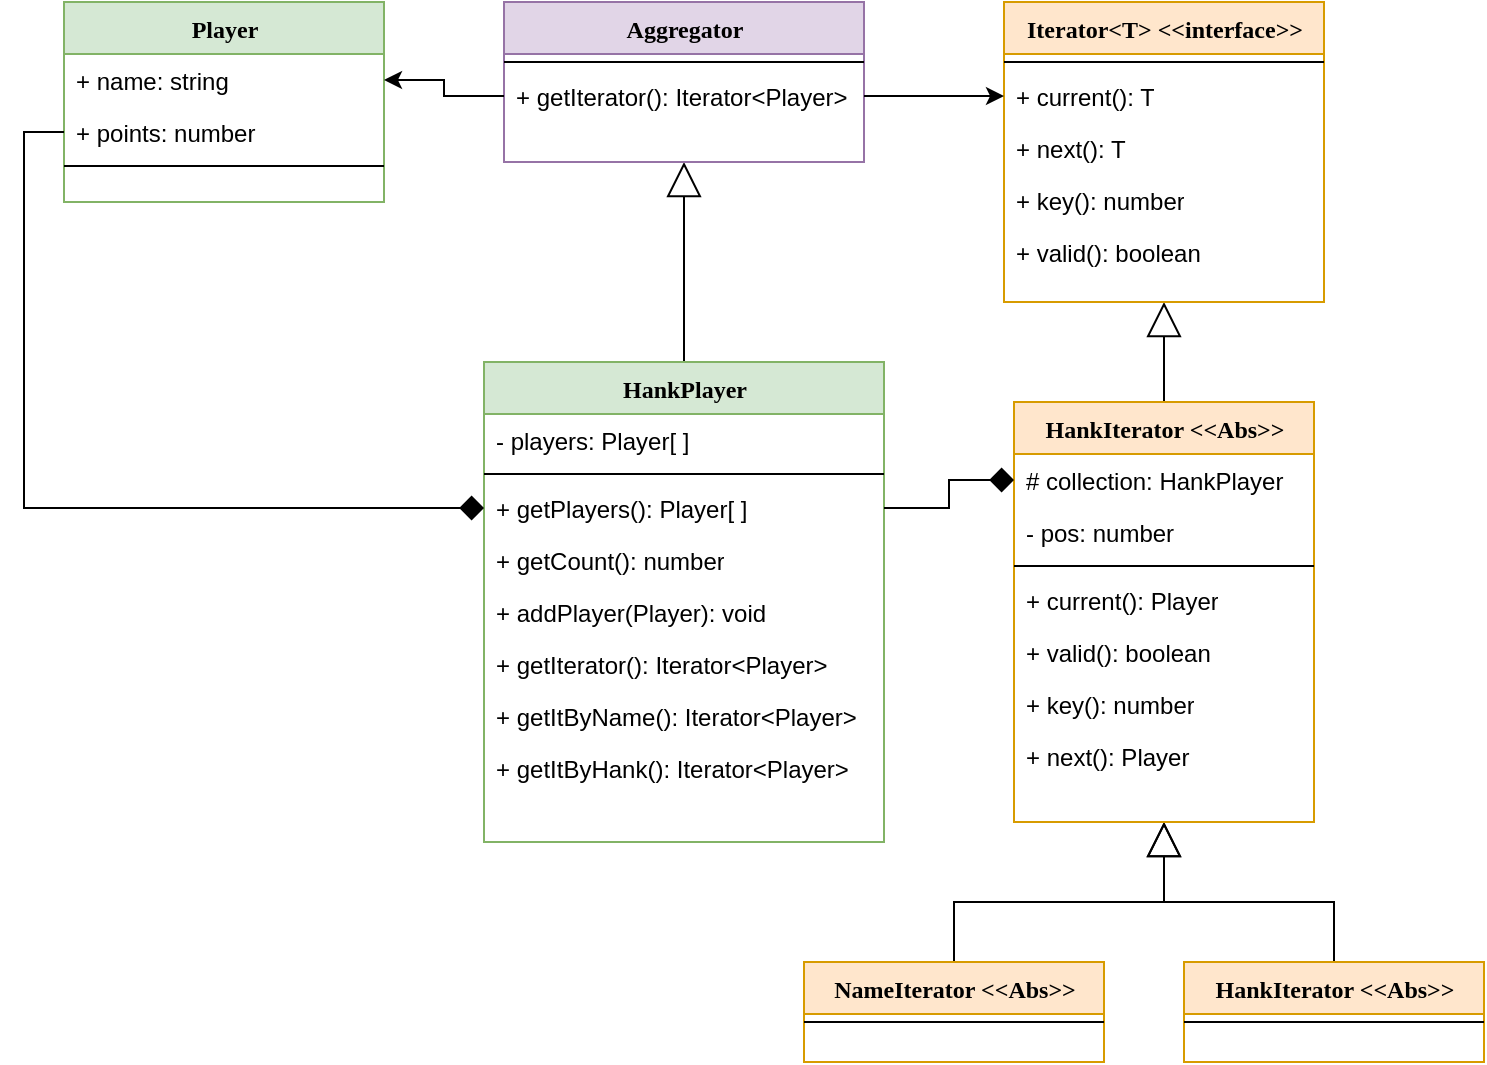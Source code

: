 <mxfile version="14.1.1" type="device"><diagram name="Page-1" id="9f46799a-70d6-7492-0946-bef42562c5a5"><mxGraphModel dx="1374" dy="774" grid="1" gridSize="10" guides="1" tooltips="1" connect="1" arrows="1" fold="1" page="1" pageScale="1" pageWidth="1100" pageHeight="850" background="#ffffff" math="0" shadow="0"><root><mxCell id="0"/><mxCell id="1" parent="0"/><mxCell id="mmd1kzvs-h14evGiI4r_-52" style="edgeStyle=orthogonalEdgeStyle;rounded=0;orthogonalLoop=1;jettySize=auto;html=1;exitX=0.5;exitY=1;exitDx=0;exitDy=0;entryX=0.5;entryY=0;entryDx=0;entryDy=0;startArrow=block;startFill=0;startSize=15;endArrow=none;endFill=0;" edge="1" parent="1" source="78961159f06e98e8-17" target="mmd1kzvs-h14evGiI4r_-43"><mxGeometry relative="1" as="geometry"/></mxCell><mxCell id="78961159f06e98e8-17" value="Iterator&amp;lt;T&amp;gt; &amp;lt;&amp;lt;interface&amp;gt;&amp;gt;" style="swimlane;html=1;fontStyle=1;align=center;verticalAlign=top;childLayout=stackLayout;horizontal=1;startSize=26;horizontalStack=0;resizeParent=1;resizeLast=0;collapsible=1;marginBottom=0;swimlaneFillColor=#ffffff;rounded=0;shadow=0;comic=0;labelBackgroundColor=none;strokeWidth=1;fillColor=#ffe6cc;fontFamily=Verdana;fontSize=12;strokeColor=#d79b00;" parent="1" vertex="1"><mxGeometry x="570" y="100" width="160" height="150" as="geometry"/></mxCell><mxCell id="78961159f06e98e8-19" value="" style="line;html=1;strokeWidth=1;fillColor=none;align=left;verticalAlign=middle;spacingTop=-1;spacingLeft=3;spacingRight=3;rotatable=0;labelPosition=right;points=[];portConstraint=eastwest;" parent="78961159f06e98e8-17" vertex="1"><mxGeometry y="26" width="160" height="8" as="geometry"/></mxCell><mxCell id="78961159f06e98e8-20" value="+ current(): T" style="text;html=1;strokeColor=none;fillColor=none;align=left;verticalAlign=top;spacingLeft=4;spacingRight=4;whiteSpace=wrap;overflow=hidden;rotatable=0;points=[[0,0.5],[1,0.5]];portConstraint=eastwest;" parent="78961159f06e98e8-17" vertex="1"><mxGeometry y="34" width="160" height="26" as="geometry"/></mxCell><mxCell id="78961159f06e98e8-27" value="+ next(): T" style="text;html=1;strokeColor=none;fillColor=none;align=left;verticalAlign=top;spacingLeft=4;spacingRight=4;whiteSpace=wrap;overflow=hidden;rotatable=0;points=[[0,0.5],[1,0.5]];portConstraint=eastwest;" parent="78961159f06e98e8-17" vertex="1"><mxGeometry y="60" width="160" height="26" as="geometry"/></mxCell><mxCell id="mmd1kzvs-h14evGiI4r_-1" value="+ key(): number" style="text;html=1;strokeColor=none;fillColor=none;align=left;verticalAlign=top;spacingLeft=4;spacingRight=4;whiteSpace=wrap;overflow=hidden;rotatable=0;points=[[0,0.5],[1,0.5]];portConstraint=eastwest;" vertex="1" parent="78961159f06e98e8-17"><mxGeometry y="86" width="160" height="26" as="geometry"/></mxCell><mxCell id="mmd1kzvs-h14evGiI4r_-2" value="+ valid(): boolean" style="text;html=1;strokeColor=none;fillColor=none;align=left;verticalAlign=top;spacingLeft=4;spacingRight=4;whiteSpace=wrap;overflow=hidden;rotatable=0;points=[[0,0.5],[1,0.5]];portConstraint=eastwest;" vertex="1" parent="78961159f06e98e8-17"><mxGeometry y="112" width="160" height="26" as="geometry"/></mxCell><mxCell id="mmd1kzvs-h14evGiI4r_-42" style="edgeStyle=orthogonalEdgeStyle;rounded=0;orthogonalLoop=1;jettySize=auto;html=1;exitX=0.5;exitY=1;exitDx=0;exitDy=0;startArrow=block;startFill=0;startSize=15;endArrow=none;endFill=0;" edge="1" parent="1" source="mmd1kzvs-h14evGiI4r_-4" target="mmd1kzvs-h14evGiI4r_-24"><mxGeometry relative="1" as="geometry"/></mxCell><mxCell id="mmd1kzvs-h14evGiI4r_-4" value="Aggregator" style="swimlane;html=1;fontStyle=1;align=center;verticalAlign=top;childLayout=stackLayout;horizontal=1;startSize=26;horizontalStack=0;resizeParent=1;resizeLast=0;collapsible=1;marginBottom=0;swimlaneFillColor=#ffffff;rounded=0;shadow=0;comic=0;labelBackgroundColor=none;strokeWidth=1;fillColor=#e1d5e7;fontFamily=Verdana;fontSize=12;strokeColor=#9673a6;" vertex="1" parent="1"><mxGeometry x="320" y="100" width="180" height="80" as="geometry"/></mxCell><mxCell id="mmd1kzvs-h14evGiI4r_-5" value="" style="line;html=1;strokeWidth=1;fillColor=none;align=left;verticalAlign=middle;spacingTop=-1;spacingLeft=3;spacingRight=3;rotatable=0;labelPosition=right;points=[];portConstraint=eastwest;" vertex="1" parent="mmd1kzvs-h14evGiI4r_-4"><mxGeometry y="26" width="180" height="8" as="geometry"/></mxCell><mxCell id="mmd1kzvs-h14evGiI4r_-9" value="+ getIterator(): Iterator&amp;lt;Player&amp;gt;" style="text;html=1;strokeColor=none;fillColor=none;align=left;verticalAlign=top;spacingLeft=4;spacingRight=4;whiteSpace=wrap;overflow=hidden;rotatable=0;points=[[0,0.5],[1,0.5]];portConstraint=eastwest;" vertex="1" parent="mmd1kzvs-h14evGiI4r_-4"><mxGeometry y="34" width="180" height="26" as="geometry"/></mxCell><mxCell id="mmd1kzvs-h14evGiI4r_-10" value="Player" style="swimlane;html=1;fontStyle=1;align=center;verticalAlign=top;childLayout=stackLayout;horizontal=1;startSize=26;horizontalStack=0;resizeParent=1;resizeLast=0;collapsible=1;marginBottom=0;swimlaneFillColor=#ffffff;rounded=0;shadow=0;comic=0;labelBackgroundColor=none;strokeWidth=1;fillColor=#d5e8d4;fontFamily=Verdana;fontSize=12;strokeColor=#82b366;" vertex="1" parent="1"><mxGeometry x="100" y="100" width="160" height="100" as="geometry"/></mxCell><mxCell id="mmd1kzvs-h14evGiI4r_-15" value="+ name: string" style="text;html=1;strokeColor=none;fillColor=none;align=left;verticalAlign=top;spacingLeft=4;spacingRight=4;whiteSpace=wrap;overflow=hidden;rotatable=0;points=[[0,0.5],[1,0.5]];portConstraint=eastwest;" vertex="1" parent="mmd1kzvs-h14evGiI4r_-10"><mxGeometry y="26" width="160" height="26" as="geometry"/></mxCell><mxCell id="mmd1kzvs-h14evGiI4r_-16" value="+ points: number" style="text;html=1;strokeColor=none;fillColor=none;align=left;verticalAlign=top;spacingLeft=4;spacingRight=4;whiteSpace=wrap;overflow=hidden;rotatable=0;points=[[0,0.5],[1,0.5]];portConstraint=eastwest;" vertex="1" parent="mmd1kzvs-h14evGiI4r_-10"><mxGeometry y="52" width="160" height="26" as="geometry"/></mxCell><mxCell id="mmd1kzvs-h14evGiI4r_-11" value="" style="line;html=1;strokeWidth=1;fillColor=none;align=left;verticalAlign=middle;spacingTop=-1;spacingLeft=3;spacingRight=3;rotatable=0;labelPosition=right;points=[];portConstraint=eastwest;" vertex="1" parent="mmd1kzvs-h14evGiI4r_-10"><mxGeometry y="78" width="160" height="8" as="geometry"/></mxCell><mxCell id="mmd1kzvs-h14evGiI4r_-22" style="edgeStyle=orthogonalEdgeStyle;rounded=0;orthogonalLoop=1;jettySize=auto;html=1;exitX=0;exitY=0.5;exitDx=0;exitDy=0;" edge="1" parent="1" source="mmd1kzvs-h14evGiI4r_-9" target="mmd1kzvs-h14evGiI4r_-15"><mxGeometry relative="1" as="geometry"/></mxCell><mxCell id="mmd1kzvs-h14evGiI4r_-23" style="edgeStyle=orthogonalEdgeStyle;rounded=0;orthogonalLoop=1;jettySize=auto;html=1;exitX=1;exitY=0.5;exitDx=0;exitDy=0;entryX=0;entryY=0.5;entryDx=0;entryDy=0;" edge="1" parent="1" source="mmd1kzvs-h14evGiI4r_-9" target="78961159f06e98e8-20"><mxGeometry relative="1" as="geometry"/></mxCell><mxCell id="mmd1kzvs-h14evGiI4r_-24" value="HankPlayer" style="swimlane;html=1;fontStyle=1;align=center;verticalAlign=top;childLayout=stackLayout;horizontal=1;startSize=26;horizontalStack=0;resizeParent=1;resizeLast=0;collapsible=1;marginBottom=0;swimlaneFillColor=#ffffff;rounded=0;shadow=0;comic=0;labelBackgroundColor=none;strokeWidth=1;fillColor=#d5e8d4;fontFamily=Verdana;fontSize=12;strokeColor=#82b366;" vertex="1" parent="1"><mxGeometry x="310" y="280" width="200" height="240" as="geometry"/></mxCell><mxCell id="mmd1kzvs-h14evGiI4r_-28" value="- players: Player[ ]" style="text;html=1;strokeColor=none;fillColor=none;align=left;verticalAlign=top;spacingLeft=4;spacingRight=4;whiteSpace=wrap;overflow=hidden;rotatable=0;points=[[0,0.5],[1,0.5]];portConstraint=eastwest;" vertex="1" parent="mmd1kzvs-h14evGiI4r_-24"><mxGeometry y="26" width="200" height="26" as="geometry"/></mxCell><mxCell id="mmd1kzvs-h14evGiI4r_-25" value="" style="line;html=1;strokeWidth=1;fillColor=none;align=left;verticalAlign=middle;spacingTop=-1;spacingLeft=3;spacingRight=3;rotatable=0;labelPosition=right;points=[];portConstraint=eastwest;" vertex="1" parent="mmd1kzvs-h14evGiI4r_-24"><mxGeometry y="52" width="200" height="8" as="geometry"/></mxCell><mxCell id="mmd1kzvs-h14evGiI4r_-26" value="+ getPlayers(): Player[ ]" style="text;html=1;strokeColor=none;fillColor=none;align=left;verticalAlign=top;spacingLeft=4;spacingRight=4;whiteSpace=wrap;overflow=hidden;rotatable=0;points=[[0,0.5],[1,0.5]];portConstraint=eastwest;" vertex="1" parent="mmd1kzvs-h14evGiI4r_-24"><mxGeometry y="60" width="200" height="26" as="geometry"/></mxCell><mxCell id="mmd1kzvs-h14evGiI4r_-29" value="+ getCount(): number" style="text;html=1;strokeColor=none;fillColor=none;align=left;verticalAlign=top;spacingLeft=4;spacingRight=4;whiteSpace=wrap;overflow=hidden;rotatable=0;points=[[0,0.5],[1,0.5]];portConstraint=eastwest;" vertex="1" parent="mmd1kzvs-h14evGiI4r_-24"><mxGeometry y="86" width="200" height="26" as="geometry"/></mxCell><mxCell id="mmd1kzvs-h14evGiI4r_-30" value="+ addPlayer(Player): void" style="text;html=1;strokeColor=none;fillColor=none;align=left;verticalAlign=top;spacingLeft=4;spacingRight=4;whiteSpace=wrap;overflow=hidden;rotatable=0;points=[[0,0.5],[1,0.5]];portConstraint=eastwest;" vertex="1" parent="mmd1kzvs-h14evGiI4r_-24"><mxGeometry y="112" width="200" height="26" as="geometry"/></mxCell><mxCell id="mmd1kzvs-h14evGiI4r_-37" value="+ getIterator(): Iterator&amp;lt;Player&amp;gt;" style="text;html=1;strokeColor=none;fillColor=none;align=left;verticalAlign=top;spacingLeft=4;spacingRight=4;whiteSpace=wrap;overflow=hidden;rotatable=0;points=[[0,0.5],[1,0.5]];portConstraint=eastwest;" vertex="1" parent="mmd1kzvs-h14evGiI4r_-24"><mxGeometry y="138" width="200" height="26" as="geometry"/></mxCell><mxCell id="mmd1kzvs-h14evGiI4r_-38" value="+ getItByName(): Iterator&amp;lt;Player&amp;gt;" style="text;html=1;strokeColor=none;fillColor=none;align=left;verticalAlign=top;spacingLeft=4;spacingRight=4;whiteSpace=wrap;overflow=hidden;rotatable=0;points=[[0,0.5],[1,0.5]];portConstraint=eastwest;" vertex="1" parent="mmd1kzvs-h14evGiI4r_-24"><mxGeometry y="164" width="200" height="26" as="geometry"/></mxCell><mxCell id="mmd1kzvs-h14evGiI4r_-39" value="+ getItByHank(): Iterator&amp;lt;Player&amp;gt;" style="text;html=1;strokeColor=none;fillColor=none;align=left;verticalAlign=top;spacingLeft=4;spacingRight=4;whiteSpace=wrap;overflow=hidden;rotatable=0;points=[[0,0.5],[1,0.5]];portConstraint=eastwest;" vertex="1" parent="mmd1kzvs-h14evGiI4r_-24"><mxGeometry y="190" width="200" height="26" as="geometry"/></mxCell><mxCell id="mmd1kzvs-h14evGiI4r_-41" style="edgeStyle=orthogonalEdgeStyle;rounded=0;orthogonalLoop=1;jettySize=auto;html=1;exitX=0;exitY=0.5;exitDx=0;exitDy=0;entryX=0;entryY=0.5;entryDx=0;entryDy=0;startArrow=diamond;startFill=1;startSize=10;endArrow=none;endFill=0;" edge="1" parent="1" source="mmd1kzvs-h14evGiI4r_-26" target="mmd1kzvs-h14evGiI4r_-16"><mxGeometry relative="1" as="geometry"/></mxCell><mxCell id="mmd1kzvs-h14evGiI4r_-75" style="edgeStyle=orthogonalEdgeStyle;rounded=0;orthogonalLoop=1;jettySize=auto;html=1;exitX=0.5;exitY=1;exitDx=0;exitDy=0;startArrow=block;startFill=0;startSize=15;endArrow=none;endFill=0;" edge="1" parent="1" source="mmd1kzvs-h14evGiI4r_-43" target="mmd1kzvs-h14evGiI4r_-59"><mxGeometry relative="1" as="geometry"/></mxCell><mxCell id="mmd1kzvs-h14evGiI4r_-76" style="edgeStyle=orthogonalEdgeStyle;rounded=0;orthogonalLoop=1;jettySize=auto;html=1;exitX=0.5;exitY=1;exitDx=0;exitDy=0;startArrow=block;startFill=0;startSize=15;endArrow=none;endFill=0;" edge="1" parent="1" source="mmd1kzvs-h14evGiI4r_-43" target="mmd1kzvs-h14evGiI4r_-67"><mxGeometry relative="1" as="geometry"/></mxCell><mxCell id="mmd1kzvs-h14evGiI4r_-43" value="HankIterator &amp;lt;&amp;lt;Abs&amp;gt;&amp;gt;" style="swimlane;html=1;fontStyle=1;align=center;verticalAlign=top;childLayout=stackLayout;horizontal=1;startSize=26;horizontalStack=0;resizeParent=1;resizeLast=0;collapsible=1;marginBottom=0;swimlaneFillColor=#ffffff;rounded=0;shadow=0;comic=0;labelBackgroundColor=none;strokeWidth=1;fillColor=#ffe6cc;fontFamily=Verdana;fontSize=12;strokeColor=#d79b00;" vertex="1" parent="1"><mxGeometry x="575" y="300" width="150" height="210" as="geometry"/></mxCell><mxCell id="mmd1kzvs-h14evGiI4r_-44" value="# collection: HankPlayer" style="text;html=1;strokeColor=none;fillColor=none;align=left;verticalAlign=top;spacingLeft=4;spacingRight=4;whiteSpace=wrap;overflow=hidden;rotatable=0;points=[[0,0.5],[1,0.5]];portConstraint=eastwest;" vertex="1" parent="mmd1kzvs-h14evGiI4r_-43"><mxGeometry y="26" width="150" height="26" as="geometry"/></mxCell><mxCell id="mmd1kzvs-h14evGiI4r_-53" value="- pos: number" style="text;html=1;strokeColor=none;fillColor=none;align=left;verticalAlign=top;spacingLeft=4;spacingRight=4;whiteSpace=wrap;overflow=hidden;rotatable=0;points=[[0,0.5],[1,0.5]];portConstraint=eastwest;" vertex="1" parent="mmd1kzvs-h14evGiI4r_-43"><mxGeometry y="52" width="150" height="26" as="geometry"/></mxCell><mxCell id="mmd1kzvs-h14evGiI4r_-45" value="" style="line;html=1;strokeWidth=1;fillColor=none;align=left;verticalAlign=middle;spacingTop=-1;spacingLeft=3;spacingRight=3;rotatable=0;labelPosition=right;points=[];portConstraint=eastwest;" vertex="1" parent="mmd1kzvs-h14evGiI4r_-43"><mxGeometry y="78" width="150" height="8" as="geometry"/></mxCell><mxCell id="mmd1kzvs-h14evGiI4r_-54" value="+ current(): Player" style="text;html=1;strokeColor=none;fillColor=none;align=left;verticalAlign=top;spacingLeft=4;spacingRight=4;whiteSpace=wrap;overflow=hidden;rotatable=0;points=[[0,0.5],[1,0.5]];portConstraint=eastwest;" vertex="1" parent="mmd1kzvs-h14evGiI4r_-43"><mxGeometry y="86" width="150" height="26" as="geometry"/></mxCell><mxCell id="mmd1kzvs-h14evGiI4r_-57" value="+ valid(): boolean" style="text;html=1;strokeColor=none;fillColor=none;align=left;verticalAlign=top;spacingLeft=4;spacingRight=4;whiteSpace=wrap;overflow=hidden;rotatable=0;points=[[0,0.5],[1,0.5]];portConstraint=eastwest;" vertex="1" parent="mmd1kzvs-h14evGiI4r_-43"><mxGeometry y="112" width="150" height="26" as="geometry"/></mxCell><mxCell id="mmd1kzvs-h14evGiI4r_-56" value="+ key(): number" style="text;html=1;strokeColor=none;fillColor=none;align=left;verticalAlign=top;spacingLeft=4;spacingRight=4;whiteSpace=wrap;overflow=hidden;rotatable=0;points=[[0,0.5],[1,0.5]];portConstraint=eastwest;" vertex="1" parent="mmd1kzvs-h14evGiI4r_-43"><mxGeometry y="138" width="150" height="26" as="geometry"/></mxCell><mxCell id="mmd1kzvs-h14evGiI4r_-55" value="+ next(): Player" style="text;html=1;strokeColor=none;fillColor=none;align=left;verticalAlign=top;spacingLeft=4;spacingRight=4;whiteSpace=wrap;overflow=hidden;rotatable=0;points=[[0,0.5],[1,0.5]];portConstraint=eastwest;" vertex="1" parent="mmd1kzvs-h14evGiI4r_-43"><mxGeometry y="164" width="150" height="26" as="geometry"/></mxCell><mxCell id="mmd1kzvs-h14evGiI4r_-58" style="edgeStyle=orthogonalEdgeStyle;rounded=0;orthogonalLoop=1;jettySize=auto;html=1;exitX=0;exitY=0.5;exitDx=0;exitDy=0;startArrow=diamond;startFill=1;startSize=10;endArrow=none;endFill=0;" edge="1" parent="1" source="mmd1kzvs-h14evGiI4r_-44" target="mmd1kzvs-h14evGiI4r_-26"><mxGeometry relative="1" as="geometry"/></mxCell><mxCell id="mmd1kzvs-h14evGiI4r_-59" value="NameIterator &amp;lt;&amp;lt;Abs&amp;gt;&amp;gt;" style="swimlane;html=1;fontStyle=1;align=center;verticalAlign=top;childLayout=stackLayout;horizontal=1;startSize=26;horizontalStack=0;resizeParent=1;resizeLast=0;collapsible=1;marginBottom=0;swimlaneFillColor=#ffffff;rounded=0;shadow=0;comic=0;labelBackgroundColor=none;strokeWidth=1;fillColor=#ffe6cc;fontFamily=Verdana;fontSize=12;strokeColor=#d79b00;" vertex="1" parent="1"><mxGeometry x="470" y="580" width="150" height="50" as="geometry"/></mxCell><mxCell id="mmd1kzvs-h14evGiI4r_-62" value="" style="line;html=1;strokeWidth=1;fillColor=none;align=left;verticalAlign=middle;spacingTop=-1;spacingLeft=3;spacingRight=3;rotatable=0;labelPosition=right;points=[];portConstraint=eastwest;" vertex="1" parent="mmd1kzvs-h14evGiI4r_-59"><mxGeometry y="26" width="150" height="8" as="geometry"/></mxCell><mxCell id="mmd1kzvs-h14evGiI4r_-67" value="HankIterator &amp;lt;&amp;lt;Abs&amp;gt;&amp;gt;" style="swimlane;html=1;fontStyle=1;align=center;verticalAlign=top;childLayout=stackLayout;horizontal=1;startSize=26;horizontalStack=0;resizeParent=1;resizeLast=0;collapsible=1;marginBottom=0;swimlaneFillColor=#ffffff;rounded=0;shadow=0;comic=0;labelBackgroundColor=none;strokeWidth=1;fillColor=#ffe6cc;fontFamily=Verdana;fontSize=12;strokeColor=#d79b00;" vertex="1" parent="1"><mxGeometry x="660" y="580" width="150" height="50" as="geometry"/></mxCell><mxCell id="mmd1kzvs-h14evGiI4r_-70" value="" style="line;html=1;strokeWidth=1;fillColor=none;align=left;verticalAlign=middle;spacingTop=-1;spacingLeft=3;spacingRight=3;rotatable=0;labelPosition=right;points=[];portConstraint=eastwest;" vertex="1" parent="mmd1kzvs-h14evGiI4r_-67"><mxGeometry y="26" width="150" height="8" as="geometry"/></mxCell></root></mxGraphModel></diagram></mxfile>